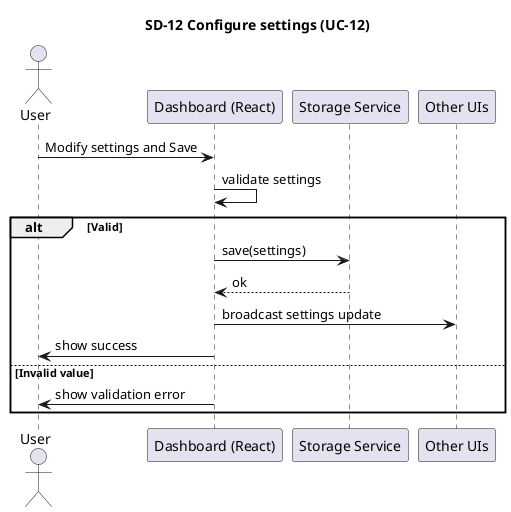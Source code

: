@startuml
title SD-12 Configure settings (UC-12)
actor User
participant "Dashboard (React)" as Dashboard
participant "Storage Service" as Storage
participant "Other UIs" as UIs

User -> Dashboard: Modify settings and Save
Dashboard -> Dashboard: validate settings
alt Valid
  Dashboard -> Storage: save(settings)
  Storage --> Dashboard: ok
  Dashboard -> UIs: broadcast settings update
  Dashboard -> User: show success
else Invalid value
  Dashboard -> User: show validation error
end
@enduml

